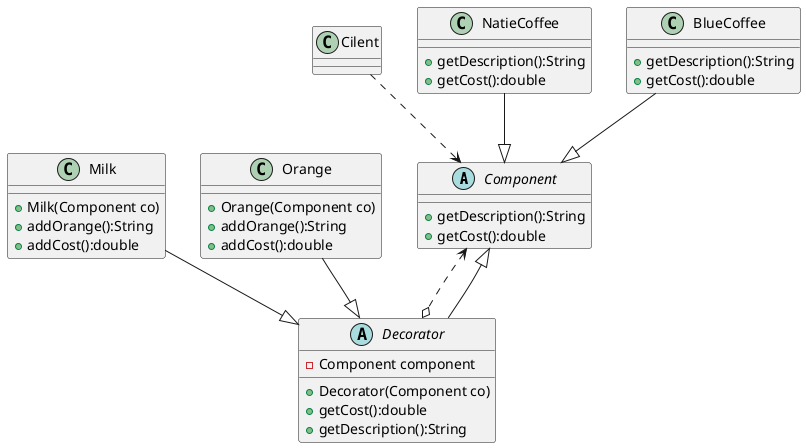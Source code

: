 @startuml 2_4_1

abstract class Component
{
  + getDescription():String
  + getCost():double
}

abstract class Decorator
{
  - Component component
  + Decorator(Component co)
  + getCost():double
  + getDescription():String
}
class Cilent
{
  
}

class NatieCoffee
{
  + getDescription():String
  + getCost():double
}
class BlueCoffee
{
  + getDescription():String
  + getCost():double
}
class Milk
{
  + Milk(Component co)
  + addOrange():String
  + addCost():double
}
class Orange
{
  + Orange(Component co)
  + addOrange():String
  + addCost():double
}
Cilent ..> Component
Component <..o Decorator
Decorator --|> Component
BlueCoffee --|> Component
NatieCoffee --|> Component
Milk --|> Decorator
Orange --|> Decorator
@enduml